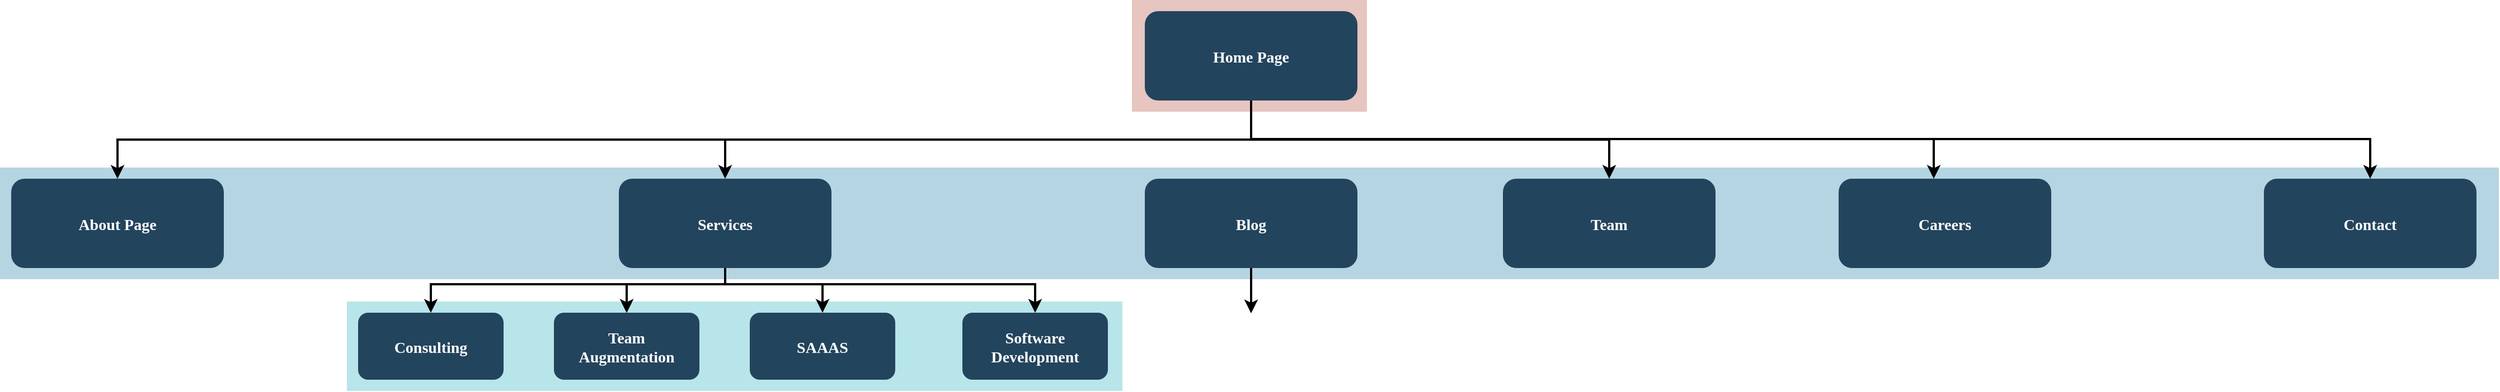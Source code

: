 <mxfile version="15.0.4" type="github" pages="3">
  <diagram name="SiteMap" id="2c0d36ab-eaac-3732-788b-9136903baeff">
    <mxGraphModel dx="1038" dy="590" grid="1" gridSize="10" guides="1" tooltips="1" connect="1" arrows="1" fold="1" page="1" pageScale="1.5" pageWidth="1169" pageHeight="827" background="none" math="0" shadow="0">
      <root>
        <mxCell id="0" />
        <mxCell id="1" parent="0" />
        <mxCell id="123" value="" style="fillColor=#AE4132;strokeColor=none;opacity=30;" parent="1" vertex="1">
          <mxGeometry x="1611.5" y="200.0" width="210" height="100.0" as="geometry" />
        </mxCell>
        <mxCell id="122" value="" style="fillColor=#10739E;strokeColor=none;opacity=30;strokeWidth=4;" parent="1" vertex="1">
          <mxGeometry x="600" y="350" width="2233" height="100" as="geometry" />
        </mxCell>
        <mxCell id="109" value="" style="fillColor=#12AAB5;strokeColor=none;opacity=30;" parent="1" vertex="1">
          <mxGeometry x="910" y="470" width="693" height="80" as="geometry" />
        </mxCell>
        <mxCell id="fHDQy40MCfzK1CemCL61-127" style="edgeStyle=orthogonalEdgeStyle;rounded=0;orthogonalLoop=1;jettySize=auto;html=1;strokeWidth=2;" parent="1" source="2" target="fHDQy40MCfzK1CemCL61-123" edge="1">
          <mxGeometry relative="1" as="geometry">
            <Array as="points">
              <mxPoint x="1718" y="324.5" />
              <mxPoint x="2328" y="324.5" />
            </Array>
          </mxGeometry>
        </mxCell>
        <mxCell id="fHDQy40MCfzK1CemCL61-129" style="edgeStyle=orthogonalEdgeStyle;rounded=0;orthogonalLoop=1;jettySize=auto;html=1;strokeWidth=2;" parent="1" source="2" target="fHDQy40MCfzK1CemCL61-128" edge="1">
          <mxGeometry relative="1" as="geometry">
            <Array as="points">
              <mxPoint x="1718" y="324.5" />
              <mxPoint x="2718" y="324.5" />
            </Array>
          </mxGeometry>
        </mxCell>
        <UserObject label="Home Page" link="data:page/id,FyAa3obWp4VjDroWCxwQ" id="2">
          <mxCell style="rounded=1;fillColor=#23445D;gradientColor=none;strokeColor=none;fontColor=#FFFFFF;fontStyle=1;fontFamily=Tahoma;fontSize=14" parent="1" vertex="1">
            <mxGeometry x="1623" y="210" width="190" height="80" as="geometry" />
          </mxCell>
        </UserObject>
        <mxCell id="4" value="Team" style="rounded=1;fillColor=#23445D;gradientColor=none;strokeColor=none;fontColor=#FFFFFF;fontStyle=1;fontFamily=Tahoma;fontSize=14" parent="1" vertex="1">
          <mxGeometry x="1943" y="360" width="190" height="80" as="geometry" />
        </mxCell>
        <mxCell id="9" value="" style="edgeStyle=elbowEdgeStyle;elbow=vertical;strokeWidth=2;rounded=0" parent="1" source="2" target="4" edge="1">
          <mxGeometry x="840" y="240" width="100" height="100" as="geometry">
            <mxPoint x="840" y="340" as="sourcePoint" />
            <mxPoint x="940" y="240" as="targetPoint" />
          </mxGeometry>
        </mxCell>
        <mxCell id="10" value="Blog" style="rounded=1;fillColor=#23445D;gradientColor=none;strokeColor=none;fontColor=#FFFFFF;fontStyle=1;fontFamily=Tahoma;fontSize=14" parent="1" vertex="1">
          <mxGeometry x="1623" y="360" width="190" height="80" as="geometry" />
        </mxCell>
        <mxCell id="zlN6J-4Lxgz3HVDc8LNz-125" value="" style="edgeStyle=orthogonalEdgeStyle;rounded=0;orthogonalLoop=1;jettySize=auto;html=1;" parent="1" source="12" target="29" edge="1">
          <mxGeometry relative="1" as="geometry">
            <Array as="points">
              <mxPoint x="1248" y="454.5" />
              <mxPoint x="1160" y="454.5" />
            </Array>
          </mxGeometry>
        </mxCell>
        <mxCell id="zlN6J-4Lxgz3HVDc8LNz-126" style="edgeStyle=orthogonalEdgeStyle;rounded=0;orthogonalLoop=1;jettySize=auto;html=1;strokeWidth=2;" parent="1" source="12" target="zlN6J-4Lxgz3HVDc8LNz-123" edge="1">
          <mxGeometry relative="1" as="geometry">
            <Array as="points">
              <mxPoint x="1248" y="454.5" />
              <mxPoint x="1525" y="454.5" />
            </Array>
          </mxGeometry>
        </mxCell>
        <mxCell id="12" value="Services" style="rounded=1;fillColor=#23445D;gradientColor=none;strokeColor=none;fontColor=#FFFFFF;fontStyle=1;fontFamily=Tahoma;fontSize=14" parent="1" vertex="1">
          <mxGeometry x="1153" y="360" width="190" height="80" as="geometry" />
        </mxCell>
        <mxCell id="13" value="About Page" style="rounded=1;fillColor=#23445D;gradientColor=none;strokeColor=none;fontColor=#FFFFFF;fontStyle=1;fontFamily=Tahoma;fontSize=14" parent="1" vertex="1">
          <mxGeometry x="610" y="360" width="190" height="80" as="geometry" />
        </mxCell>
        <mxCell id="25" value="Consulting" style="rounded=1;fillColor=#23445D;gradientColor=none;strokeColor=none;fontColor=#FFFFFF;fontStyle=1;fontFamily=Tahoma;fontSize=14" parent="1" vertex="1">
          <mxGeometry x="920" y="480" width="130" height="60" as="geometry" />
        </mxCell>
        <mxCell id="29" value="Team &#xa;Augmentation" style="rounded=1;fillColor=#23445D;gradientColor=none;strokeColor=none;fontColor=#FFFFFF;fontStyle=1;fontFamily=Tahoma;fontSize=14" parent="1" vertex="1">
          <mxGeometry x="1095" y="480" width="130" height="60" as="geometry" />
        </mxCell>
        <mxCell id="33" value="SAAAS" style="rounded=1;fillColor=#23445D;gradientColor=none;strokeColor=none;fontColor=#FFFFFF;fontStyle=1;fontFamily=Tahoma;fontSize=14" parent="1" vertex="1">
          <mxGeometry x="1270" y="480" width="130" height="60" as="geometry" />
        </mxCell>
        <mxCell id="59" value="" style="edgeStyle=elbowEdgeStyle;elbow=vertical;strokeWidth=2;rounded=0" parent="1" source="2" target="12" edge="1">
          <mxGeometry x="850" y="250" width="100" height="100" as="geometry">
            <mxPoint x="1365" y="300" as="sourcePoint" />
            <mxPoint x="1970" y="370" as="targetPoint" />
          </mxGeometry>
        </mxCell>
        <mxCell id="61" value="" style="edgeStyle=elbowEdgeStyle;elbow=vertical;strokeWidth=2;rounded=0" parent="1" source="2" target="13" edge="1">
          <mxGeometry x="480" y="160" width="100" height="100" as="geometry">
            <mxPoint x="480" y="260" as="sourcePoint" />
            <mxPoint x="580" y="160" as="targetPoint" />
          </mxGeometry>
        </mxCell>
        <mxCell id="100" value="" style="edgeStyle=elbowEdgeStyle;elbow=vertical;strokeWidth=2;rounded=0;exitX=0.5;exitY=1;exitDx=0;exitDy=0;" parent="1" source="12" target="25" edge="1">
          <mxGeometry x="480" y="160" width="100" height="100" as="geometry">
            <mxPoint x="480" y="260" as="sourcePoint" />
            <mxPoint x="580" y="160" as="targetPoint" />
            <Array as="points">
              <mxPoint x="1160" y="454.5" />
            </Array>
          </mxGeometry>
        </mxCell>
        <mxCell id="101" value="" style="edgeStyle=elbowEdgeStyle;elbow=vertical;strokeWidth=2;rounded=0" parent="1" target="29" edge="1">
          <mxGeometry x="480" y="160" width="100" height="100" as="geometry">
            <mxPoint x="1160" y="454.5" as="sourcePoint" />
            <mxPoint x="580" y="160" as="targetPoint" />
            <Array as="points">
              <mxPoint x="1160" y="454.5" />
            </Array>
          </mxGeometry>
        </mxCell>
        <mxCell id="102" value="" style="edgeStyle=elbowEdgeStyle;elbow=vertical;strokeWidth=2;rounded=0;entryX=0.5;entryY=0;entryDx=0;entryDy=0;exitX=0.5;exitY=1;exitDx=0;exitDy=0;" parent="1" source="12" target="33" edge="1">
          <mxGeometry x="480" y="160" width="100" height="100" as="geometry">
            <mxPoint x="480" y="260" as="sourcePoint" />
            <mxPoint x="580" y="160" as="targetPoint" />
            <Array as="points">
              <mxPoint x="1253" y="454.5" />
            </Array>
          </mxGeometry>
        </mxCell>
        <mxCell id="103" value="" style="edgeStyle=elbowEdgeStyle;elbow=vertical;strokeWidth=2;rounded=0" parent="1" source="10" edge="1">
          <mxGeometry x="480" y="160" width="100" height="100" as="geometry">
            <mxPoint x="480" y="260" as="sourcePoint" />
            <mxPoint x="1718" y="480.5" as="targetPoint" />
          </mxGeometry>
        </mxCell>
        <mxCell id="fHDQy40MCfzK1CemCL61-123" value="Careers" style="rounded=1;fillColor=#23445D;gradientColor=none;strokeColor=none;fontColor=#FFFFFF;fontStyle=1;fontFamily=Tahoma;fontSize=14" parent="1" vertex="1">
          <mxGeometry x="2243" y="360" width="190" height="80" as="geometry" />
        </mxCell>
        <mxCell id="fHDQy40MCfzK1CemCL61-128" value="Contact" style="rounded=1;fillColor=#23445D;gradientColor=none;strokeColor=none;fontColor=#FFFFFF;fontStyle=1;fontFamily=Tahoma;fontSize=14" parent="1" vertex="1">
          <mxGeometry x="2623" y="360" width="190" height="80" as="geometry" />
        </mxCell>
        <mxCell id="zlN6J-4Lxgz3HVDc8LNz-123" value="Software &#xa;Development" style="rounded=1;fillColor=#23445D;gradientColor=none;strokeColor=none;fontColor=#FFFFFF;fontStyle=1;fontFamily=Tahoma;fontSize=14" parent="1" vertex="1">
          <mxGeometry x="1460" y="480" width="130" height="60" as="geometry" />
        </mxCell>
      </root>
    </mxGraphModel>
  </diagram>
  <diagram id="FyAa3obWp4VjDroWCxwQ" name="Home Page">
    <mxGraphModel dx="1038" dy="590" grid="1" gridSize="10" guides="1" tooltips="1" connect="1" arrows="1" fold="1" page="1" pageScale="1" pageWidth="850" pageHeight="1100" math="0" shadow="0">
      <root>
        <mxCell id="Dt5q_hPh3qWlwoB5qj7j-0" />
        <mxCell id="Dt5q_hPh3qWlwoB5qj7j-1" parent="Dt5q_hPh3qWlwoB5qj7j-0" />
        <mxCell id="Q16gHW9OWsS_0dodCNmy-0" value="Home Page" style="swimlane;startSize=20;horizontal=1;containerType=tree;" parent="Dt5q_hPh3qWlwoB5qj7j-1" vertex="1">
          <mxGeometry x="220" y="270" width="400" height="650" as="geometry" />
        </mxCell>
        <mxCell id="Q16gHW9OWsS_0dodCNmy-1" value="" style="edgeStyle=elbowEdgeStyle;elbow=vertical;startArrow=none;endArrow=none;rounded=0;" parent="Q16gHW9OWsS_0dodCNmy-0" source="Q16gHW9OWsS_0dodCNmy-2" target="Q16gHW9OWsS_0dodCNmy-3" edge="1">
          <mxGeometry relative="1" as="geometry" />
        </mxCell>
        <mxCell id="Q16gHW9OWsS_0dodCNmy-2" value="Hero Section &amp;amp; CTA" style="whiteSpace=wrap;html=1;treeFolding=1;treeMoving=1;newEdgeStyle={&quot;edgeStyle&quot;:&quot;elbowEdgeStyle&quot;,&quot;startArrow&quot;:&quot;none&quot;,&quot;endArrow&quot;:&quot;none&quot;};" parent="Q16gHW9OWsS_0dodCNmy-0" vertex="1">
          <mxGeometry x="140" y="60" width="120" height="40" as="geometry" />
        </mxCell>
        <mxCell id="Q16gHW9OWsS_0dodCNmy-3" value="Social Proof" style="whiteSpace=wrap;html=1;treeFolding=1;treeMoving=1;newEdgeStyle={&quot;edgeStyle&quot;:&quot;elbowEdgeStyle&quot;,&quot;startArrow&quot;:&quot;none&quot;,&quot;endArrow&quot;:&quot;none&quot;};" parent="Q16gHW9OWsS_0dodCNmy-0" vertex="1">
          <mxGeometry x="140" y="140" width="120" height="40" as="geometry" />
        </mxCell>
        <mxCell id="Q16gHW9OWsS_0dodCNmy-4" value="" style="edgeStyle=elbowEdgeStyle;elbow=vertical;startArrow=none;endArrow=none;rounded=0;" parent="Q16gHW9OWsS_0dodCNmy-0" source="Q16gHW9OWsS_0dodCNmy-3" target="Q16gHW9OWsS_0dodCNmy-5" edge="1">
          <mxGeometry relative="1" as="geometry">
            <mxPoint x="420" y="370" as="sourcePoint" />
          </mxGeometry>
        </mxCell>
        <mxCell id="Q16gHW9OWsS_0dodCNmy-5" value="What We Do" style="whiteSpace=wrap;html=1;treeFolding=1;treeMoving=1;newEdgeStyle={&quot;edgeStyle&quot;:&quot;elbowEdgeStyle&quot;,&quot;startArrow&quot;:&quot;none&quot;,&quot;endArrow&quot;:&quot;none&quot;};" parent="Q16gHW9OWsS_0dodCNmy-0" vertex="1">
          <mxGeometry x="140" y="220" width="120" height="40" as="geometry" />
        </mxCell>
      </root>
    </mxGraphModel>
  </diagram>
  <diagram id="J-a-brFvq0_6sS7R5YtG" name="HOME PAGE V 1.1">
    <mxGraphModel dx="1038" dy="590" grid="1" gridSize="10" guides="1" tooltips="1" connect="1" arrows="1" fold="1" page="1" pageScale="1" pageWidth="850" pageHeight="1100" math="0" shadow="0">
      <root>
        <mxCell id="BGmKIyDoyLeNU-7G1Cmy-0" />
        <mxCell id="BGmKIyDoyLeNU-7G1Cmy-1" parent="BGmKIyDoyLeNU-7G1Cmy-0" />
        <mxCell id="jG2-etzwzPDL7pPP_-wX-0" value="Top Bar" style="swimlane;startSize=20;horizontal=1;containerType=tree;" parent="BGmKIyDoyLeNU-7G1Cmy-1" vertex="1">
          <mxGeometry x="220" y="90" width="400" height="1480" as="geometry">
            <mxRectangle x="220" y="270" width="100" height="20" as="alternateBounds" />
          </mxGeometry>
        </mxCell>
        <mxCell id="jG2-etzwzPDL7pPP_-wX-2" value="Hero Section &amp;amp; CTA" style="whiteSpace=wrap;html=1;treeFolding=1;treeMoving=1;newEdgeStyle={&quot;edgeStyle&quot;:&quot;elbowEdgeStyle&quot;,&quot;startArrow&quot;:&quot;none&quot;,&quot;endArrow&quot;:&quot;none&quot;};" parent="jG2-etzwzPDL7pPP_-wX-0" vertex="1">
          <mxGeometry y="80" width="400" height="120" as="geometry" />
        </mxCell>
        <mxCell id="jG2-etzwzPDL7pPP_-wX-6" value="" style="whiteSpace=wrap;html=1;treeFolding=1;treeMoving=1;newEdgeStyle={&quot;edgeStyle&quot;:&quot;elbowEdgeStyle&quot;,&quot;startArrow&quot;:&quot;none&quot;,&quot;endArrow&quot;:&quot;none&quot;};" parent="jG2-etzwzPDL7pPP_-wX-0" vertex="1">
          <mxGeometry y="20" width="400" height="60" as="geometry" />
        </mxCell>
        <mxCell id="jG2-etzwzPDL7pPP_-wX-8" value="Logo" style="whiteSpace=wrap;html=1;treeFolding=1;treeMoving=1;newEdgeStyle={&quot;edgeStyle&quot;:&quot;elbowEdgeStyle&quot;,&quot;startArrow&quot;:&quot;none&quot;,&quot;endArrow&quot;:&quot;none&quot;};" parent="jG2-etzwzPDL7pPP_-wX-0" vertex="1">
          <mxGeometry y="30" width="60" height="40" as="geometry" />
        </mxCell>
        <mxCell id="jG2-etzwzPDL7pPP_-wX-9" value="Navigation Bar" style="whiteSpace=wrap;html=1;treeFolding=1;treeMoving=1;newEdgeStyle={&quot;edgeStyle&quot;:&quot;elbowEdgeStyle&quot;,&quot;startArrow&quot;:&quot;none&quot;,&quot;endArrow&quot;:&quot;none&quot;};" parent="jG2-etzwzPDL7pPP_-wX-0" vertex="1">
          <mxGeometry x="70" y="30" width="320" height="40" as="geometry" />
        </mxCell>
        <mxCell id="P1qSKVLDFPpiqFfv-0Hy-0" value="Social Icons" style="whiteSpace=wrap;html=1;treeFolding=1;treeMoving=1;newEdgeStyle={&quot;edgeStyle&quot;:&quot;elbowEdgeStyle&quot;,&quot;startArrow&quot;:&quot;none&quot;,&quot;endArrow&quot;:&quot;none&quot;};" parent="jG2-etzwzPDL7pPP_-wX-0" vertex="1">
          <mxGeometry x="280" width="120" height="20" as="geometry" />
        </mxCell>
        <mxCell id="P1qSKVLDFPpiqFfv-0Hy-1" value="Newsletter / Contact" style="whiteSpace=wrap;html=1;treeFolding=1;treeMoving=1;newEdgeStyle={&quot;edgeStyle&quot;:&quot;elbowEdgeStyle&quot;,&quot;startArrow&quot;:&quot;none&quot;,&quot;endArrow&quot;:&quot;none&quot;};" parent="jG2-etzwzPDL7pPP_-wX-0" vertex="1">
          <mxGeometry width="120" height="20" as="geometry" />
        </mxCell>
        <mxCell id="P1qSKVLDFPpiqFfv-0Hy-3" value="Image / Graphics / Illustrator" style="whiteSpace=wrap;html=1;treeFolding=1;treeMoving=1;newEdgeStyle={&quot;edgeStyle&quot;:&quot;elbowEdgeStyle&quot;,&quot;startArrow&quot;:&quot;none&quot;,&quot;endArrow&quot;:&quot;none&quot;};align=center;" parent="jG2-etzwzPDL7pPP_-wX-0" vertex="1">
          <mxGeometry y="200" width="200" height="140" as="geometry" />
        </mxCell>
        <mxCell id="P1qSKVLDFPpiqFfv-0Hy-5" value="Who We Are" style="whiteSpace=wrap;html=1;treeFolding=1;treeMoving=1;newEdgeStyle={&quot;edgeStyle&quot;:&quot;elbowEdgeStyle&quot;,&quot;startArrow&quot;:&quot;none&quot;,&quot;endArrow&quot;:&quot;none&quot;};align=center;" parent="jG2-etzwzPDL7pPP_-wX-0" vertex="1">
          <mxGeometry x="200" y="200" width="200" height="140" as="geometry" />
        </mxCell>
        <mxCell id="P1qSKVLDFPpiqFfv-0Hy-6" value="Image / Graphics / Illustrator" style="whiteSpace=wrap;html=1;treeFolding=1;treeMoving=1;newEdgeStyle={&quot;edgeStyle&quot;:&quot;elbowEdgeStyle&quot;,&quot;startArrow&quot;:&quot;none&quot;,&quot;endArrow&quot;:&quot;none&quot;};align=center;" parent="jG2-etzwzPDL7pPP_-wX-0" vertex="1">
          <mxGeometry x="200" y="350" width="200" height="130" as="geometry" />
        </mxCell>
        <mxCell id="P1qSKVLDFPpiqFfv-0Hy-7" value="Who We are" style="whiteSpace=wrap;html=1;treeFolding=1;treeMoving=1;newEdgeStyle={&quot;edgeStyle&quot;:&quot;elbowEdgeStyle&quot;,&quot;startArrow&quot;:&quot;none&quot;,&quot;endArrow&quot;:&quot;none&quot;};align=center;" parent="jG2-etzwzPDL7pPP_-wX-0" vertex="1">
          <mxGeometry y="350" width="200" height="130" as="geometry" />
        </mxCell>
        <mxCell id="P1qSKVLDFPpiqFfv-0Hy-8" value="CTA About Us" style="rounded=1;whiteSpace=wrap;html=1;align=center;" parent="jG2-etzwzPDL7pPP_-wX-0" vertex="1">
          <mxGeometry x="45" y="440" width="130" height="20" as="geometry" />
        </mxCell>
        <mxCell id="P1qSKVLDFPpiqFfv-0Hy-9" value="MORE ABOUT US" style="rounded=1;whiteSpace=wrap;html=1;align=center;" parent="jG2-etzwzPDL7pPP_-wX-0" vertex="1">
          <mxGeometry x="55" y="160" width="130" height="20" as="geometry" />
        </mxCell>
        <mxCell id="P1qSKVLDFPpiqFfv-0Hy-11" value="SUBSCRIBE / CTA" style="rounded=1;whiteSpace=wrap;html=1;align=center;" parent="jG2-etzwzPDL7pPP_-wX-0" vertex="1">
          <mxGeometry x="5" y="640" width="390" height="90" as="geometry" />
        </mxCell>
        <mxCell id="P1qSKVLDFPpiqFfv-0Hy-12" value="CTA TO ABOUT" style="rounded=1;whiteSpace=wrap;html=1;align=center;" parent="jG2-etzwzPDL7pPP_-wX-0" vertex="1">
          <mxGeometry x="245" y="290" width="130" height="20" as="geometry" />
        </mxCell>
        <mxCell id="DymqzSz5TqGvev72PZp9-0" value="FEATURES / SPECIALITIES WITH ICONOGRAPHY" style="rounded=0;whiteSpace=wrap;html=1;align=center;" parent="jG2-etzwzPDL7pPP_-wX-0" vertex="1">
          <mxGeometry y="200" width="400" height="150" as="geometry" />
        </mxCell>
        <mxCell id="3KC64CUfAM22c0QiMJpz-1" value="Our Clients" style="rounded=0;whiteSpace=wrap;html=1;" vertex="1" parent="jG2-etzwzPDL7pPP_-wX-0">
          <mxGeometry y="890" width="400" height="140" as="geometry" />
        </mxCell>
        <mxCell id="3KC64CUfAM22c0QiMJpz-2" value="Footer With 3 or 4 Columns" style="rounded=0;whiteSpace=wrap;html=1;" vertex="1" parent="jG2-etzwzPDL7pPP_-wX-0">
          <mxGeometry y="1310" width="400" height="140" as="geometry" />
        </mxCell>
        <mxCell id="3KC64CUfAM22c0QiMJpz-3" value="Absolute Footer / Copyright Info&lt;br&gt;" style="rounded=0;whiteSpace=wrap;html=1;" vertex="1" parent="jG2-etzwzPDL7pPP_-wX-0">
          <mxGeometry y="1450" width="400" height="30" as="geometry" />
        </mxCell>
        <mxCell id="PzhoChceJjHCxGLe_w6G-5" value="What We Do" style="whiteSpace=wrap;html=1;treeFolding=1;treeMoving=1;newEdgeStyle={&quot;edgeStyle&quot;:&quot;elbowEdgeStyle&quot;,&quot;startArrow&quot;:&quot;none&quot;,&quot;endArrow&quot;:&quot;none&quot;};align=center;" vertex="1" parent="jG2-etzwzPDL7pPP_-wX-0">
          <mxGeometry x="200" y="480" width="200" height="130" as="geometry" />
        </mxCell>
        <mxCell id="PzhoChceJjHCxGLe_w6G-6" value="Image / Graphics / Illustrator" style="whiteSpace=wrap;html=1;treeFolding=1;treeMoving=1;newEdgeStyle={&quot;edgeStyle&quot;:&quot;elbowEdgeStyle&quot;,&quot;startArrow&quot;:&quot;none&quot;,&quot;endArrow&quot;:&quot;none&quot;};align=center;" vertex="1" parent="jG2-etzwzPDL7pPP_-wX-0">
          <mxGeometry y="480" width="200" height="130" as="geometry" />
        </mxCell>
        <mxCell id="PzhoChceJjHCxGLe_w6G-7" value="CTA Services" style="rounded=1;whiteSpace=wrap;html=1;align=center;" vertex="1" parent="jG2-etzwzPDL7pPP_-wX-0">
          <mxGeometry x="235" y="570" width="130" height="20" as="geometry" />
        </mxCell>
        <mxCell id="C5TL-yRSpd9o5aZIneyY-0" value="Testimonials" style="rounded=0;whiteSpace=wrap;html=1;" vertex="1" parent="jG2-etzwzPDL7pPP_-wX-0">
          <mxGeometry y="1030" width="400" height="140" as="geometry" />
        </mxCell>
        <mxCell id="C5TL-yRSpd9o5aZIneyY-1" value="Social Media" style="rounded=0;whiteSpace=wrap;html=1;" vertex="1" parent="jG2-etzwzPDL7pPP_-wX-0">
          <mxGeometry y="1170" width="400" height="140" as="geometry" />
        </mxCell>
        <mxCell id="C5TL-yRSpd9o5aZIneyY-2" value="Data / Numbers" style="rounded=0;whiteSpace=wrap;html=1;" vertex="1" parent="jG2-etzwzPDL7pPP_-wX-0">
          <mxGeometry y="750" width="400" height="140" as="geometry" />
        </mxCell>
        <mxCell id="P1qSKVLDFPpiqFfv-0Hy-10" value="CONTACT US" style="rounded=1;whiteSpace=wrap;html=1;align=center;" parent="jG2-etzwzPDL7pPP_-wX-0" vertex="1">
          <mxGeometry x="220" y="160" width="130" height="20" as="geometry" />
        </mxCell>
      </root>
    </mxGraphModel>
  </diagram>
</mxfile>

